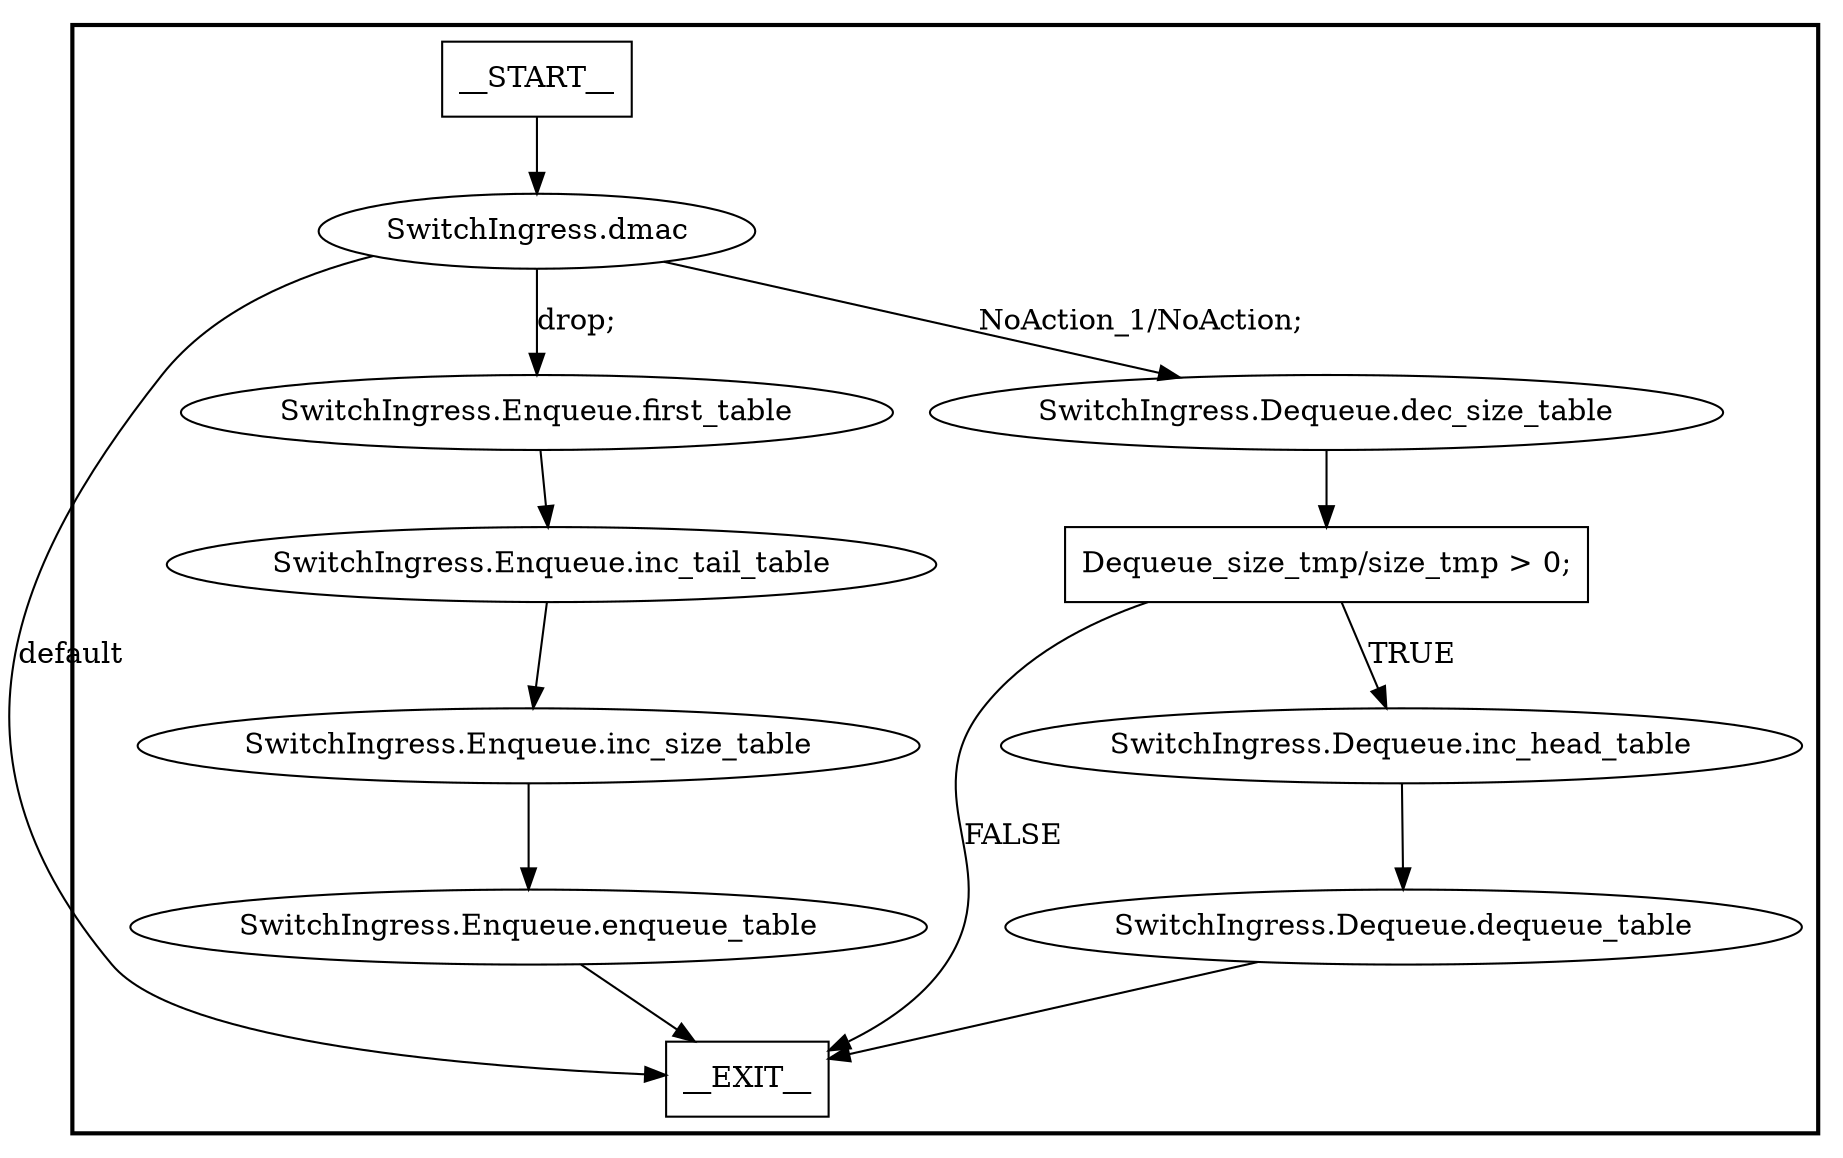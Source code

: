digraph SwitchIngress {
subgraph cluster {
graph [
label="", labeljust=r, style=bold];
0[label=__START__, margin="", shape=rectangle, style=solid];
1[label=__EXIT__, margin="", shape=rectangle, style=solid];
2[label="SwitchIngress.dmac", margin="", shape=ellipse, style=solid];
3[label="SwitchIngress.Enqueue.first_table", margin="", shape=ellipse, style=solid];
4[label="SwitchIngress.Enqueue.inc_tail_table", margin="", shape=ellipse, style=solid];
5[label="SwitchIngress.Enqueue.inc_size_table", margin="", shape=ellipse, style=solid];
6[label="SwitchIngress.Enqueue.enqueue_table", margin="", shape=ellipse, style=solid];
7[label="SwitchIngress.Dequeue.dec_size_table", margin="", shape=ellipse, style=solid];
8[label="Dequeue_size_tmp/size_tmp > 0;", margin="", shape=rectangle, style=solid];
9[label="SwitchIngress.Dequeue.inc_head_table", margin="", shape=ellipse, style=solid];
10[label="SwitchIngress.Dequeue.dequeue_table", margin="", shape=ellipse, style=solid];
0 -> 2[label=""];
2 -> 3[label="drop;"];
2 -> 7[label="NoAction_1/NoAction;"];
2 -> 1[label=default];
3 -> 4[label=""];
4 -> 5[label=""];
5 -> 6[label=""];
6 -> 1[label=""];
7 -> 8[label=""];
8 -> 9[label=TRUE];
8 -> 1[label=FALSE];
9 -> 10[label=""];
10 -> 1[label=""];
}
}

